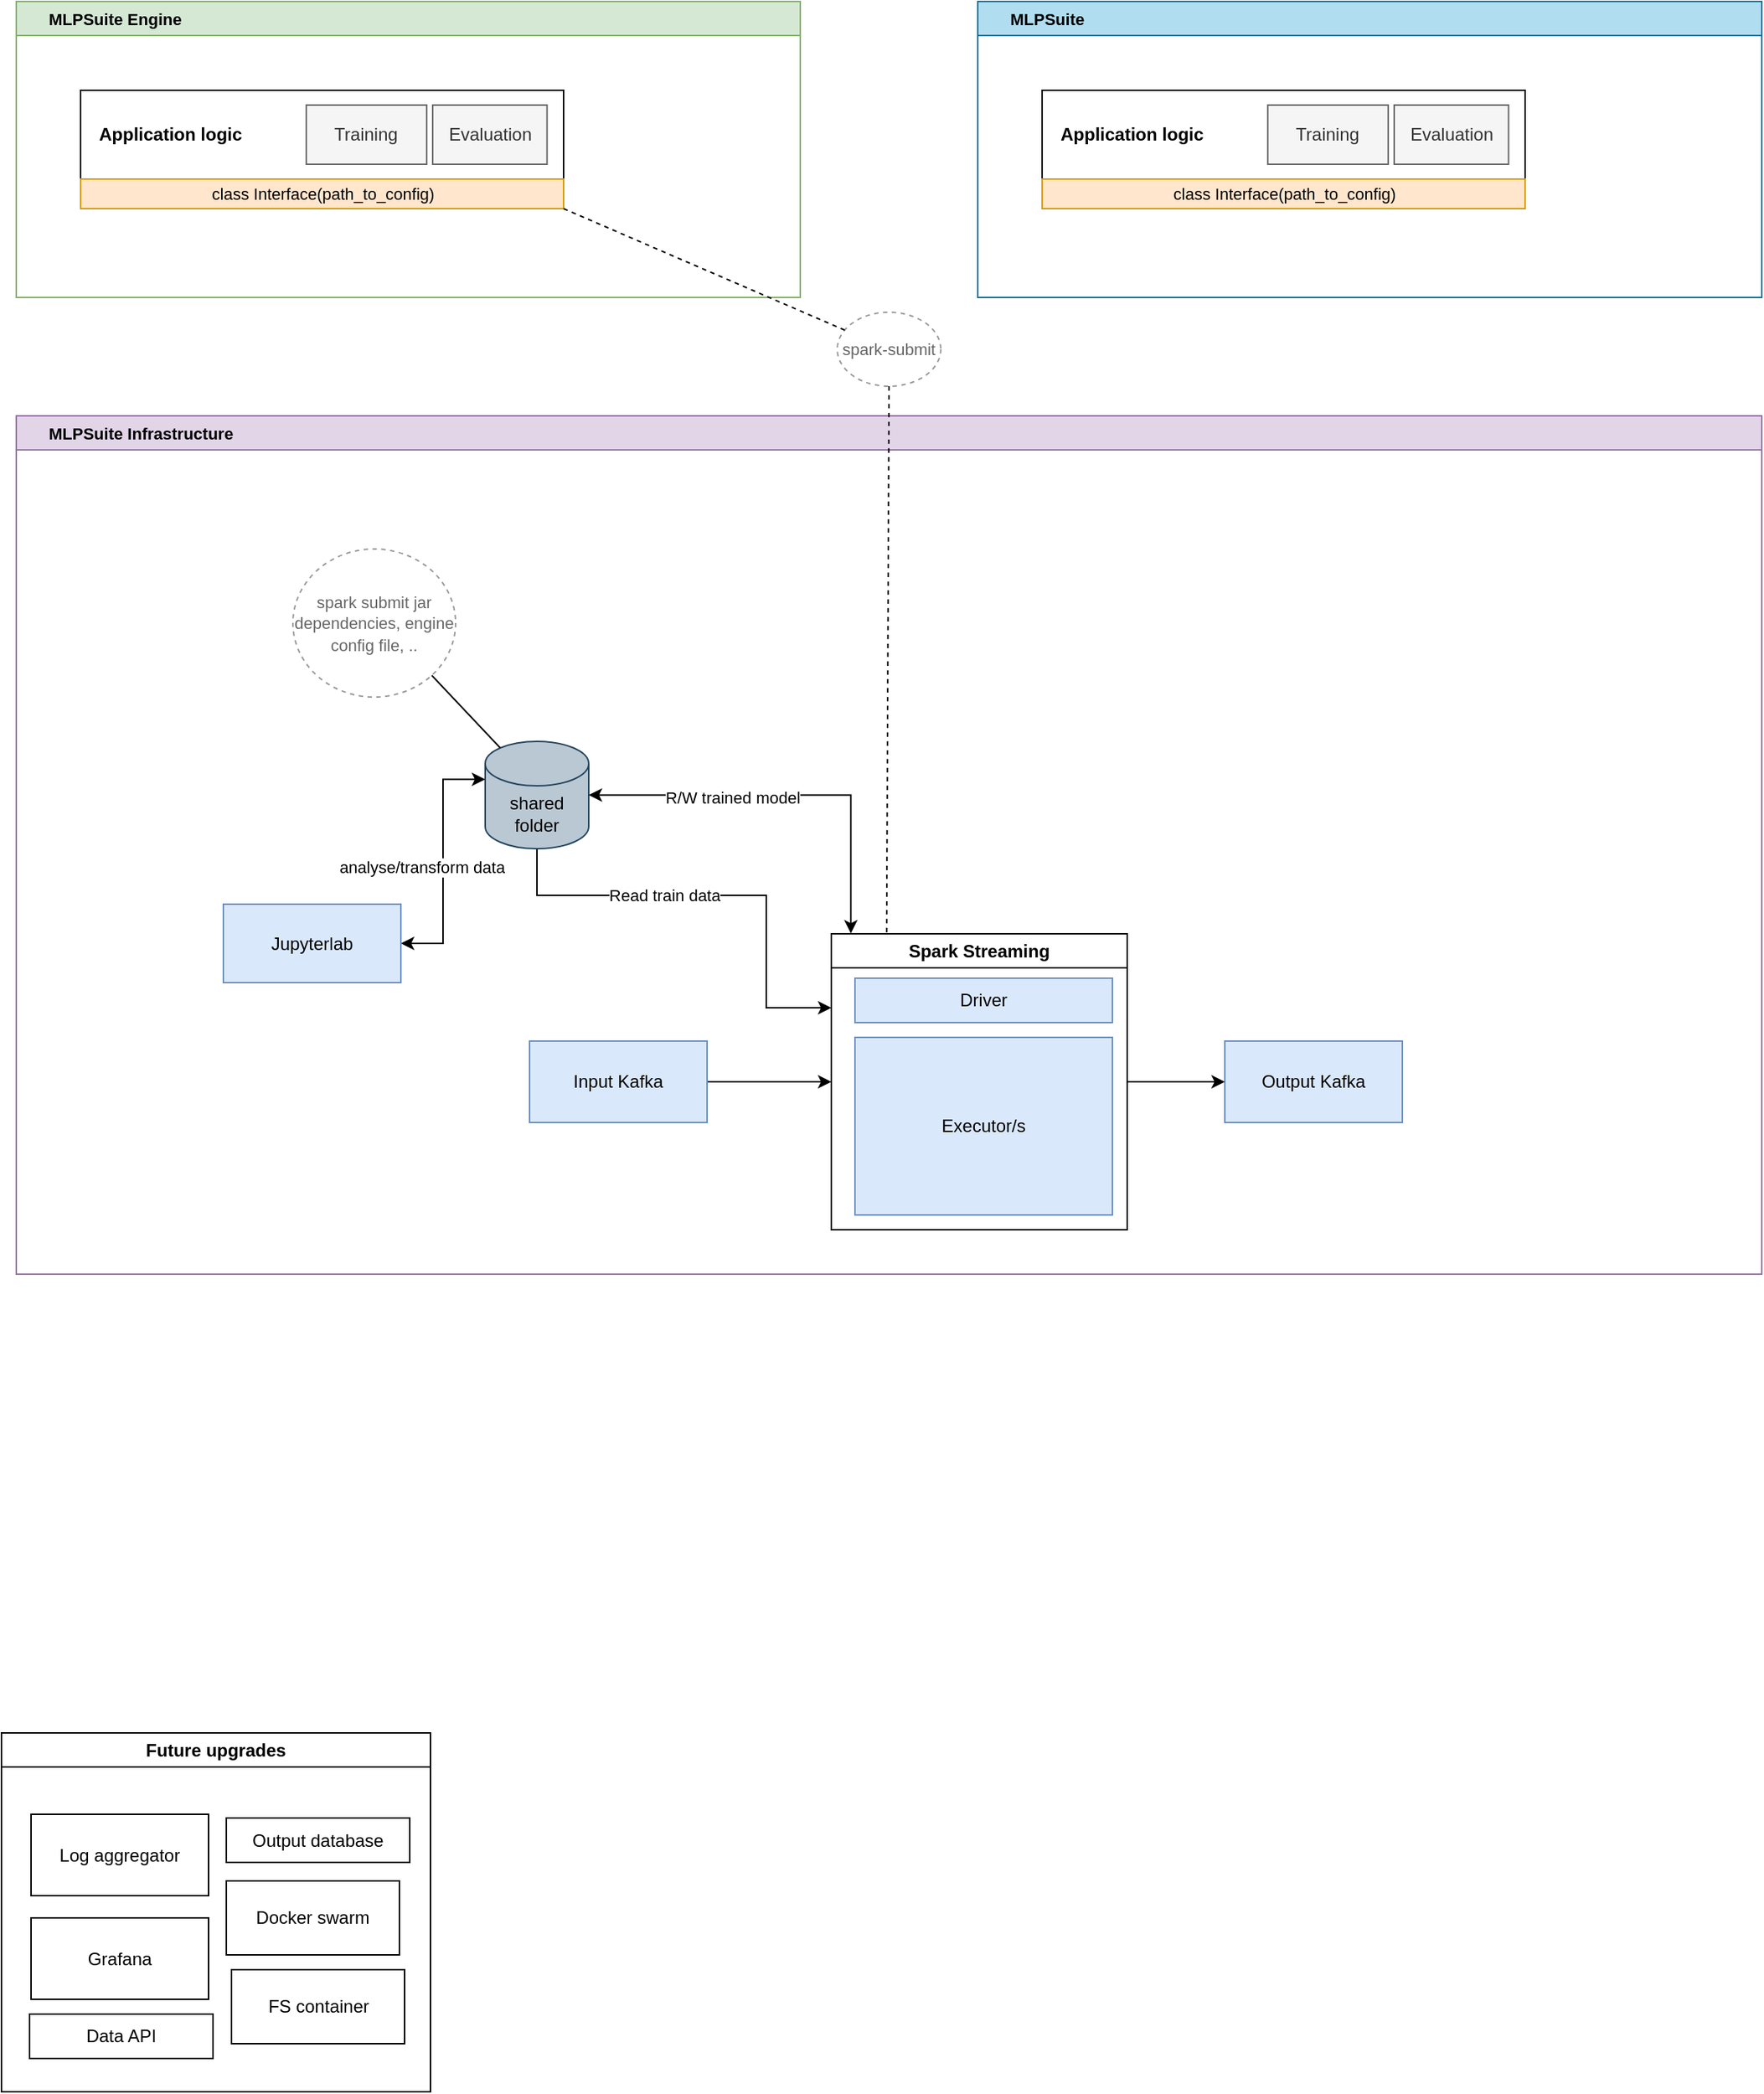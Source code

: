 <mxfile version="20.5.3" type="embed"><diagram id="KYMnBfscnvEaKblxRNpz" name="Stránka-1"><mxGraphModel dx="2435" dy="2159" grid="1" gridSize="10" guides="1" tooltips="1" connect="1" arrows="1" fold="1" page="1" pageScale="1" pageWidth="827" pageHeight="1169" math="0" shadow="0"><root><mxCell id="0"/><mxCell id="1" parent="0"/><mxCell id="yyIVK5xDwPPaCWqVj29X-18" value="Future upgrades" style="swimlane;whiteSpace=wrap;html=1;" parent="1" vertex="1"><mxGeometry x="-520" y="460" width="290" height="242.5" as="geometry"><mxRectangle x="100" y="410" width="140" height="30" as="alternateBounds"/></mxGeometry></mxCell><mxCell id="0ib9g5Wia52lME8o8J_j-13" value="Data API" style="rounded=0;whiteSpace=wrap;html=1;" parent="yyIVK5xDwPPaCWqVj29X-18" vertex="1"><mxGeometry x="19" y="190" width="124" height="30" as="geometry"/></mxCell><mxCell id="0ib9g5Wia52lME8o8J_j-51" value="&lt;span style=&quot;color: rgba(0, 0, 0, 0); font-family: monospace; font-size: 0px; text-align: start; background-color: rgb(251, 251, 251);&quot;&gt;%3CmxGraphModel%3E%3Croot%3E%3CmxCell%20id%3D%220%22%2F%3E%3CmxCell%20id%3D%221%22%20parent%3D%220%22%2F%3E%3CmxCell%20id%3D%222%22%20value%3D%22%22%20style%3D%22shape%3Dimage%3Bhtml%3D1%3BverticalAlign%3Dtop%3BverticalLabelPosition%3Dbottom%3BlabelBackgroundColor%3D%23ffffff%3BimageAspect%3D0%3Baspect%3Dfixed%3Bimage%3Dhttps%3A%2F%2Fcdn1.iconfinder.com%2Fdata%2Ficons%2Funicons-line-vol-3%2F24%2Fdocker-128.png%3Brounded%3D0%3BfillStyle%3Dauto%3B%22%20vertex%3D%221%22%20parent%3D%221%22%3E%3CmxGeometry%20x%3D%22570%22%20y%3D%22215%22%20width%3D%2230%22%20height%3D%2230%22%20as%3D%22geometry%22%2F%3E%3C%2FmxCell%3E%3C%2Froot%3E%3C%2FmxGraphModel%3E&lt;/span&gt;" style="shape=image;html=1;verticalAlign=top;verticalLabelPosition=bottom;labelBackgroundColor=#ffffff;imageAspect=0;aspect=fixed;image=https://cdn1.iconfinder.com/data/icons/unicons-line-vol-3/24/docker-128.png;rounded=0;fillStyle=auto;" parent="yyIVK5xDwPPaCWqVj29X-18" vertex="1"><mxGeometry x="10" y="180" width="30" height="30" as="geometry"/></mxCell><mxCell id="SdzmBVPmldJGy04V2Yd1-1" value="Log aggregator" style="rounded=0;whiteSpace=wrap;html=1;" parent="yyIVK5xDwPPaCWqVj29X-18" vertex="1"><mxGeometry x="20" y="55" width="120" height="55" as="geometry"/></mxCell><mxCell id="SdzmBVPmldJGy04V2Yd1-6" value="Grafana" style="rounded=0;whiteSpace=wrap;html=1;" parent="yyIVK5xDwPPaCWqVj29X-18" vertex="1"><mxGeometry x="20" y="125" width="120" height="55" as="geometry"/></mxCell><mxCell id="SdzmBVPmldJGy04V2Yd1-9" value="" style="shape=image;html=1;verticalAlign=top;verticalLabelPosition=bottom;labelBackgroundColor=#ffffff;imageAspect=0;aspect=fixed;image=https://cdn1.iconfinder.com/data/icons/unicons-line-vol-3/24/docker-128.png;rounded=0;fillStyle=auto;" parent="yyIVK5xDwPPaCWqVj29X-18" vertex="1"><mxGeometry x="10" y="40" width="30" height="30" as="geometry"/></mxCell><mxCell id="SdzmBVPmldJGy04V2Yd1-10" value="" style="shape=image;html=1;verticalAlign=top;verticalLabelPosition=bottom;labelBackgroundColor=#ffffff;imageAspect=0;aspect=fixed;image=https://cdn1.iconfinder.com/data/icons/unicons-line-vol-3/24/docker-128.png;rounded=0;fillStyle=auto;" parent="yyIVK5xDwPPaCWqVj29X-18" vertex="1"><mxGeometry x="10" y="110" width="30" height="30" as="geometry"/></mxCell><mxCell id="yyIVK5xDwPPaCWqVj29X-11" value="Docker swarm" style="rounded=0;whiteSpace=wrap;html=1;" parent="yyIVK5xDwPPaCWqVj29X-18" vertex="1"><mxGeometry x="152" y="100" width="117" height="50" as="geometry"/></mxCell><mxCell id="yyIVK5xDwPPaCWqVj29X-14" value="Output database" style="rounded=0;whiteSpace=wrap;html=1;" parent="yyIVK5xDwPPaCWqVj29X-18" vertex="1"><mxGeometry x="152" y="57.5" width="124" height="30" as="geometry"/></mxCell><mxCell id="yyIVK5xDwPPaCWqVj29X-15" value="&lt;span style=&quot;color: rgba(0, 0, 0, 0); font-family: monospace; font-size: 0px; text-align: start; background-color: rgb(251, 251, 251);&quot;&gt;%3CmxGraphModel%3E%3Croot%3E%3CmxCell%20id%3D%220%22%2F%3E%3CmxCell%20id%3D%221%22%20parent%3D%220%22%2F%3E%3CmxCell%20id%3D%222%22%20value%3D%22%22%20style%3D%22shape%3Dimage%3Bhtml%3D1%3BverticalAlign%3Dtop%3BverticalLabelPosition%3Dbottom%3BlabelBackgroundColor%3D%23ffffff%3BimageAspect%3D0%3Baspect%3Dfixed%3Bimage%3Dhttps%3A%2F%2Fcdn1.iconfinder.com%2Fdata%2Ficons%2Funicons-line-vol-3%2F24%2Fdocker-128.png%3Brounded%3D0%3BfillStyle%3Dauto%3B%22%20vertex%3D%221%22%20parent%3D%221%22%3E%3CmxGeometry%20x%3D%22570%22%20y%3D%22215%22%20width%3D%2230%22%20height%3D%2230%22%20as%3D%22geometry%22%2F%3E%3C%2FmxCell%3E%3C%2Froot%3E%3C%2FmxGraphModel%3E&lt;/span&gt;" style="shape=image;html=1;verticalAlign=top;verticalLabelPosition=bottom;labelBackgroundColor=#ffffff;imageAspect=0;aspect=fixed;image=https://cdn1.iconfinder.com/data/icons/unicons-line-vol-3/24/docker-128.png;rounded=0;fillStyle=auto;" parent="yyIVK5xDwPPaCWqVj29X-18" vertex="1"><mxGeometry x="143" y="47.5" width="30" height="30" as="geometry"/></mxCell><mxCell id="yyIVK5xDwPPaCWqVj29X-16" value="FS container" style="rounded=0;whiteSpace=wrap;html=1;" parent="yyIVK5xDwPPaCWqVj29X-18" vertex="1"><mxGeometry x="155.5" y="160" width="117" height="50" as="geometry"/></mxCell><mxCell id="yyIVK5xDwPPaCWqVj29X-17" value="&lt;span style=&quot;color: rgba(0, 0, 0, 0); font-family: monospace; font-size: 0px; text-align: start; background-color: rgb(251, 251, 251);&quot;&gt;%3CmxGraphModel%3E%3Croot%3E%3CmxCell%20id%3D%220%22%2F%3E%3CmxCell%20id%3D%221%22%20parent%3D%220%22%2F%3E%3CmxCell%20id%3D%222%22%20value%3D%22%22%20style%3D%22shape%3Dimage%3Bhtml%3D1%3BverticalAlign%3Dtop%3BverticalLabelPosition%3Dbottom%3BlabelBackgroundColor%3D%23ffffff%3BimageAspect%3D0%3Baspect%3Dfixed%3Bimage%3Dhttps%3A%2F%2Fcdn1.iconfinder.com%2Fdata%2Ficons%2Funicons-line-vol-3%2F24%2Fdocker-128.png%3Brounded%3D0%3BfillStyle%3Dauto%3B%22%20vertex%3D%221%22%20parent%3D%221%22%3E%3CmxGeometry%20x%3D%22570%22%20y%3D%22215%22%20width%3D%2230%22%20height%3D%2230%22%20as%3D%22geometry%22%2F%3E%3C%2FmxCell%3E%3C%2Froot%3E%3C%2FmxGraphModel%3E&lt;/span&gt;" style="shape=image;html=1;verticalAlign=top;verticalLabelPosition=bottom;labelBackgroundColor=#ffffff;imageAspect=0;aspect=fixed;image=https://cdn1.iconfinder.com/data/icons/unicons-line-vol-3/24/docker-128.png;rounded=0;fillStyle=auto;" parent="yyIVK5xDwPPaCWqVj29X-18" vertex="1"><mxGeometry x="143" y="150" width="30" height="30" as="geometry"/></mxCell><mxCell id="Dsx0A1ppSfF5X20VQ2LK-5" value="MLPSuite Infrastructure" style="swimlane;whiteSpace=wrap;html=1;fontSize=11;fillColor=#e1d5e7;strokeColor=#9673a6;align=left;spacingLeft=20;" parent="1" vertex="1"><mxGeometry x="-510" y="-430" width="1180" height="580" as="geometry"><mxRectangle x="-510" y="-430" width="130" height="30" as="alternateBounds"/></mxGeometry></mxCell><mxCell id="0ib9g5Wia52lME8o8J_j-1" value="Spark Streaming" style="swimlane;whiteSpace=wrap;html=1;" parent="Dsx0A1ppSfF5X20VQ2LK-5" vertex="1"><mxGeometry x="551" y="350" width="200" height="200" as="geometry"><mxRectangle x="314" y="130" width="140" height="30" as="alternateBounds"/></mxGeometry></mxCell><mxCell id="0ib9g5Wia52lME8o8J_j-2" value="Driver" style="rounded=0;whiteSpace=wrap;html=1;fillColor=#dae8fc;strokeColor=#6c8ebf;" parent="0ib9g5Wia52lME8o8J_j-1" vertex="1"><mxGeometry x="16" y="30" width="174" height="30" as="geometry"/></mxCell><mxCell id="0ib9g5Wia52lME8o8J_j-3" value="Executor/s" style="rounded=0;whiteSpace=wrap;html=1;fillColor=#dae8fc;strokeColor=#6c8ebf;" parent="0ib9g5Wia52lME8o8J_j-1" vertex="1"><mxGeometry x="16" y="70" width="174" height="120" as="geometry"/></mxCell><mxCell id="0ib9g5Wia52lME8o8J_j-10" style="edgeStyle=orthogonalEdgeStyle;rounded=0;orthogonalLoop=1;jettySize=auto;html=1;entryX=0;entryY=0.5;entryDx=0;entryDy=0;" parent="Dsx0A1ppSfF5X20VQ2LK-5" source="0ib9g5Wia52lME8o8J_j-5" target="0ib9g5Wia52lME8o8J_j-1" edge="1"><mxGeometry relative="1" as="geometry"/></mxCell><mxCell id="0ib9g5Wia52lME8o8J_j-5" value="Input Kafka" style="rounded=0;whiteSpace=wrap;html=1;fillColor=#dae8fc;strokeColor=#6c8ebf;" parent="Dsx0A1ppSfF5X20VQ2LK-5" vertex="1"><mxGeometry x="347" y="422.5" width="120" height="55" as="geometry"/></mxCell><mxCell id="0ib9g5Wia52lME8o8J_j-7" value="Output Kafka" style="rounded=0;whiteSpace=wrap;html=1;fillColor=#dae8fc;strokeColor=#6c8ebf;" parent="Dsx0A1ppSfF5X20VQ2LK-5" vertex="1"><mxGeometry x="817" y="422.5" width="120" height="55" as="geometry"/></mxCell><mxCell id="0ib9g5Wia52lME8o8J_j-11" style="edgeStyle=orthogonalEdgeStyle;rounded=0;orthogonalLoop=1;jettySize=auto;html=1;entryX=0;entryY=0.5;entryDx=0;entryDy=0;" parent="Dsx0A1ppSfF5X20VQ2LK-5" source="0ib9g5Wia52lME8o8J_j-1" target="0ib9g5Wia52lME8o8J_j-7" edge="1"><mxGeometry relative="1" as="geometry"/></mxCell><mxCell id="yyIVK5xDwPPaCWqVj29X-6" style="edgeStyle=orthogonalEdgeStyle;rounded=0;orthogonalLoop=1;jettySize=auto;html=1;entryX=0;entryY=0.25;entryDx=0;entryDy=0;" parent="Dsx0A1ppSfF5X20VQ2LK-5" source="yyIVK5xDwPPaCWqVj29X-5" target="0ib9g5Wia52lME8o8J_j-1" edge="1"><mxGeometry relative="1" as="geometry"><Array as="points"><mxPoint x="507" y="324"/><mxPoint x="507" y="400"/></Array></mxGeometry></mxCell><mxCell id="yyIVK5xDwPPaCWqVj29X-7" value="Read train data" style="edgeLabel;html=1;align=center;verticalAlign=middle;resizable=0;points=[];" parent="yyIVK5xDwPPaCWqVj29X-6" vertex="1" connectable="0"><mxGeometry x="-0.621" y="-1" relative="1" as="geometry"><mxPoint x="59" y="-1" as="offset"/></mxGeometry></mxCell><mxCell id="yyIVK5xDwPPaCWqVj29X-5" value="shared&lt;br&gt;folder" style="shape=cylinder3;whiteSpace=wrap;html=1;boundedLbl=1;backgroundOutline=1;size=15;fillColor=#bac8d3;strokeColor=#23445d;" parent="Dsx0A1ppSfF5X20VQ2LK-5" vertex="1"><mxGeometry x="317" y="220" width="70" height="72.5" as="geometry"/></mxCell><mxCell id="yyIVK5xDwPPaCWqVj29X-19" style="edgeStyle=orthogonalEdgeStyle;rounded=0;orthogonalLoop=1;jettySize=auto;html=1;entryX=1;entryY=0.5;entryDx=0;entryDy=0;entryPerimeter=0;startArrow=classic;startFill=1;exitX=0.066;exitY=-0.001;exitDx=0;exitDy=0;exitPerimeter=0;" parent="Dsx0A1ppSfF5X20VQ2LK-5" source="0ib9g5Wia52lME8o8J_j-1" target="yyIVK5xDwPPaCWqVj29X-5" edge="1"><mxGeometry relative="1" as="geometry"><mxPoint x="550" y="360" as="sourcePoint"/></mxGeometry></mxCell><mxCell id="yyIVK5xDwPPaCWqVj29X-20" value="R/W trained model" style="edgeLabel;html=1;align=center;verticalAlign=middle;resizable=0;points=[];" parent="yyIVK5xDwPPaCWqVj29X-19" vertex="1" connectable="0"><mxGeometry x="0.286" y="3" relative="1" as="geometry"><mxPoint y="-2" as="offset"/></mxGeometry></mxCell><mxCell id="yyIVK5xDwPPaCWqVj29X-23" style="edgeStyle=orthogonalEdgeStyle;rounded=0;orthogonalLoop=1;jettySize=auto;html=1;entryX=0;entryY=0;entryDx=0;entryDy=25.625;entryPerimeter=0;startArrow=classic;startFill=1;" parent="Dsx0A1ppSfF5X20VQ2LK-5" source="yyIVK5xDwPPaCWqVj29X-22" target="yyIVK5xDwPPaCWqVj29X-5" edge="1"><mxGeometry relative="1" as="geometry"/></mxCell><mxCell id="yyIVK5xDwPPaCWqVj29X-26" value="analyse/transform data" style="edgeLabel;html=1;align=center;verticalAlign=middle;resizable=0;points=[];" parent="yyIVK5xDwPPaCWqVj29X-23" vertex="1" connectable="0"><mxGeometry x="0.163" y="4" relative="1" as="geometry"><mxPoint x="-11" y="17" as="offset"/></mxGeometry></mxCell><mxCell id="yyIVK5xDwPPaCWqVj29X-22" value="Jupyterlab" style="rounded=0;whiteSpace=wrap;html=1;fillColor=#dae8fc;strokeColor=#6c8ebf;" parent="Dsx0A1ppSfF5X20VQ2LK-5" vertex="1"><mxGeometry x="140" y="330" width="120" height="53" as="geometry"/></mxCell><mxCell id="Dsx0A1ppSfF5X20VQ2LK-4" style="rounded=0;orthogonalLoop=1;jettySize=auto;html=1;exitX=1;exitY=1;exitDx=0;exitDy=0;entryX=0.145;entryY=0;entryDx=0;entryDy=4.35;entryPerimeter=0;endArrow=none;endFill=0;" parent="Dsx0A1ppSfF5X20VQ2LK-5" source="Dsx0A1ppSfF5X20VQ2LK-3" target="yyIVK5xDwPPaCWqVj29X-5" edge="1"><mxGeometry relative="1" as="geometry"/></mxCell><mxCell id="Dsx0A1ppSfF5X20VQ2LK-3" value="&lt;font style=&quot;font-size: 11px;&quot;&gt;spark submit jar dependencies, engine config file, ..&lt;/font&gt;" style="ellipse;whiteSpace=wrap;html=1;fontColor=#666666;labelBorderColor=none;fillColor=default;strokeColor=#999999;dashed=1;" parent="Dsx0A1ppSfF5X20VQ2LK-5" vertex="1"><mxGeometry x="187" y="90" width="110" height="100" as="geometry"/></mxCell><mxCell id="Dsx0A1ppSfF5X20VQ2LK-6" value="MLPSuite Engine" style="swimlane;whiteSpace=wrap;html=1;fontSize=11;align=left;spacingLeft=20;fillColor=#d5e8d4;strokeColor=#82b366;" parent="1" vertex="1"><mxGeometry x="-510" y="-710" width="530" height="200" as="geometry"><mxRectangle x="-510" y="-710" width="130" height="30" as="alternateBounds"/></mxGeometry></mxCell><mxCell id="0ib9g5Wia52lME8o8J_j-32" value="" style="group" parent="Dsx0A1ppSfF5X20VQ2LK-6" vertex="1" connectable="0"><mxGeometry x="43.5" y="60" width="326.5" height="60" as="geometry"/></mxCell><mxCell id="0ib9g5Wia52lME8o8J_j-29" value="Application logic" style="rounded=0;whiteSpace=wrap;html=1;fillStyle=auto;align=left;spacingLeft=10;fontStyle=1" parent="0ib9g5Wia52lME8o8J_j-32" vertex="1"><mxGeometry width="326.5" height="60" as="geometry"/></mxCell><mxCell id="0ib9g5Wia52lME8o8J_j-30" value="Training" style="rounded=0;whiteSpace=wrap;html=1;fillStyle=auto;fillColor=#f5f5f5;fontColor=#333333;strokeColor=#666666;" parent="0ib9g5Wia52lME8o8J_j-32" vertex="1"><mxGeometry x="152.57" y="10" width="81.371" height="40" as="geometry"/></mxCell><mxCell id="0ib9g5Wia52lME8o8J_j-31" value="Evaluation" style="rounded=0;whiteSpace=wrap;html=1;fillStyle=auto;fillColor=#f5f5f5;fontColor=#333333;strokeColor=#666666;" parent="0ib9g5Wia52lME8o8J_j-32" vertex="1"><mxGeometry x="238.009" y="10" width="77.302" height="40" as="geometry"/></mxCell><mxCell id="Dsx0A1ppSfF5X20VQ2LK-11" value="class Interface(path_to_config)" style="rounded=0;whiteSpace=wrap;html=1;fontSize=11;fillColor=#ffe6cc;strokeColor=#d79b00;" parent="Dsx0A1ppSfF5X20VQ2LK-6" vertex="1"><mxGeometry x="43.5" y="120" width="326.5" height="20" as="geometry"/></mxCell><mxCell id="Dsx0A1ppSfF5X20VQ2LK-16" style="edgeStyle=none;curved=1;orthogonalLoop=1;jettySize=auto;html=1;exitX=0.5;exitY=1;exitDx=0;exitDy=0;entryX=0.187;entryY=0.003;entryDx=0;entryDy=0;dashed=1;fontSize=11;fontColor=#666666;endArrow=none;endFill=0;entryPerimeter=0;" parent="1" source="Dsx0A1ppSfF5X20VQ2LK-14" target="0ib9g5Wia52lME8o8J_j-1" edge="1"><mxGeometry relative="1" as="geometry"/></mxCell><mxCell id="Dsx0A1ppSfF5X20VQ2LK-14" value="spark-submit" style="ellipse;whiteSpace=wrap;html=1;dashed=1;labelBorderColor=none;strokeColor=#999999;fontSize=11;fontColor=#666666;fillColor=default;" parent="1" vertex="1"><mxGeometry x="45" y="-500" width="70" height="50" as="geometry"/></mxCell><mxCell id="Dsx0A1ppSfF5X20VQ2LK-17" style="edgeStyle=none;orthogonalLoop=1;jettySize=auto;html=1;exitX=1;exitY=1;exitDx=0;exitDy=0;dashed=1;fontSize=11;fontColor=#666666;endArrow=none;endFill=0;" parent="1" source="Dsx0A1ppSfF5X20VQ2LK-11" target="Dsx0A1ppSfF5X20VQ2LK-14" edge="1"><mxGeometry relative="1" as="geometry"/></mxCell><mxCell id="Dsx0A1ppSfF5X20VQ2LK-18" value="MLPSuite&amp;nbsp;" style="swimlane;whiteSpace=wrap;html=1;fontSize=11;align=left;spacingLeft=20;fillColor=#b1ddf0;strokeColor=#10739e;" parent="1" vertex="1"><mxGeometry x="140" y="-710" width="530" height="200" as="geometry"><mxRectangle x="-510" y="-710" width="130" height="30" as="alternateBounds"/></mxGeometry></mxCell><mxCell id="Dsx0A1ppSfF5X20VQ2LK-19" value="" style="group" parent="Dsx0A1ppSfF5X20VQ2LK-18" vertex="1" connectable="0"><mxGeometry x="43.5" y="60" width="326.5" height="60" as="geometry"/></mxCell><mxCell id="Dsx0A1ppSfF5X20VQ2LK-20" value="Application logic" style="rounded=0;whiteSpace=wrap;html=1;fillStyle=auto;align=left;spacingLeft=10;fontStyle=1" parent="Dsx0A1ppSfF5X20VQ2LK-19" vertex="1"><mxGeometry width="326.5" height="60" as="geometry"/></mxCell><mxCell id="Dsx0A1ppSfF5X20VQ2LK-21" value="Training" style="rounded=0;whiteSpace=wrap;html=1;fillStyle=auto;fillColor=#f5f5f5;fontColor=#333333;strokeColor=#666666;" parent="Dsx0A1ppSfF5X20VQ2LK-19" vertex="1"><mxGeometry x="152.57" y="10" width="81.371" height="40" as="geometry"/></mxCell><mxCell id="Dsx0A1ppSfF5X20VQ2LK-22" value="Evaluation" style="rounded=0;whiteSpace=wrap;html=1;fillStyle=auto;fillColor=#f5f5f5;fontColor=#333333;strokeColor=#666666;" parent="Dsx0A1ppSfF5X20VQ2LK-19" vertex="1"><mxGeometry x="238.009" y="10" width="77.302" height="40" as="geometry"/></mxCell><mxCell id="Dsx0A1ppSfF5X20VQ2LK-23" value="class Interface(path_to_config)" style="rounded=0;whiteSpace=wrap;html=1;fontSize=11;fillColor=#ffe6cc;strokeColor=#d79b00;" parent="Dsx0A1ppSfF5X20VQ2LK-18" vertex="1"><mxGeometry x="43.5" y="120" width="326.5" height="20" as="geometry"/></mxCell></root></mxGraphModel></diagram></mxfile>